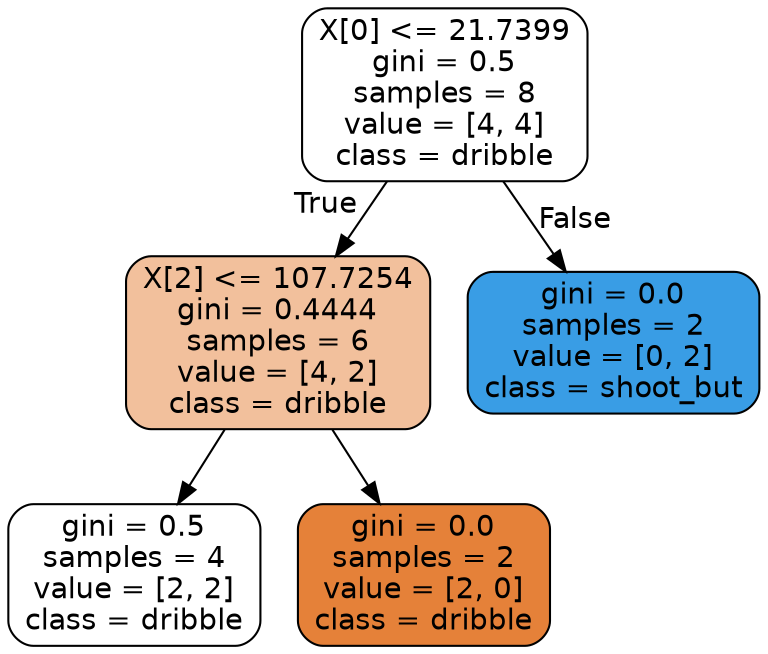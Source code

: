 digraph Tree {
node [shape=box, style="filled, rounded", color="black", fontname=helvetica] ;
edge [fontname=helvetica] ;
0 [label="X[0] <= 21.7399\ngini = 0.5\nsamples = 8\nvalue = [4, 4]\nclass = dribble", fillcolor="#e5813900"] ;
1 [label="X[2] <= 107.7254\ngini = 0.4444\nsamples = 6\nvalue = [4, 2]\nclass = dribble", fillcolor="#e581397f"] ;
0 -> 1 [labeldistance=2.5, labelangle=45, headlabel="True"] ;
2 [label="gini = 0.5\nsamples = 4\nvalue = [2, 2]\nclass = dribble", fillcolor="#e5813900"] ;
1 -> 2 ;
3 [label="gini = 0.0\nsamples = 2\nvalue = [2, 0]\nclass = dribble", fillcolor="#e58139ff"] ;
1 -> 3 ;
4 [label="gini = 0.0\nsamples = 2\nvalue = [0, 2]\nclass = shoot_but", fillcolor="#399de5ff"] ;
0 -> 4 [labeldistance=2.5, labelangle=-45, headlabel="False"] ;
}